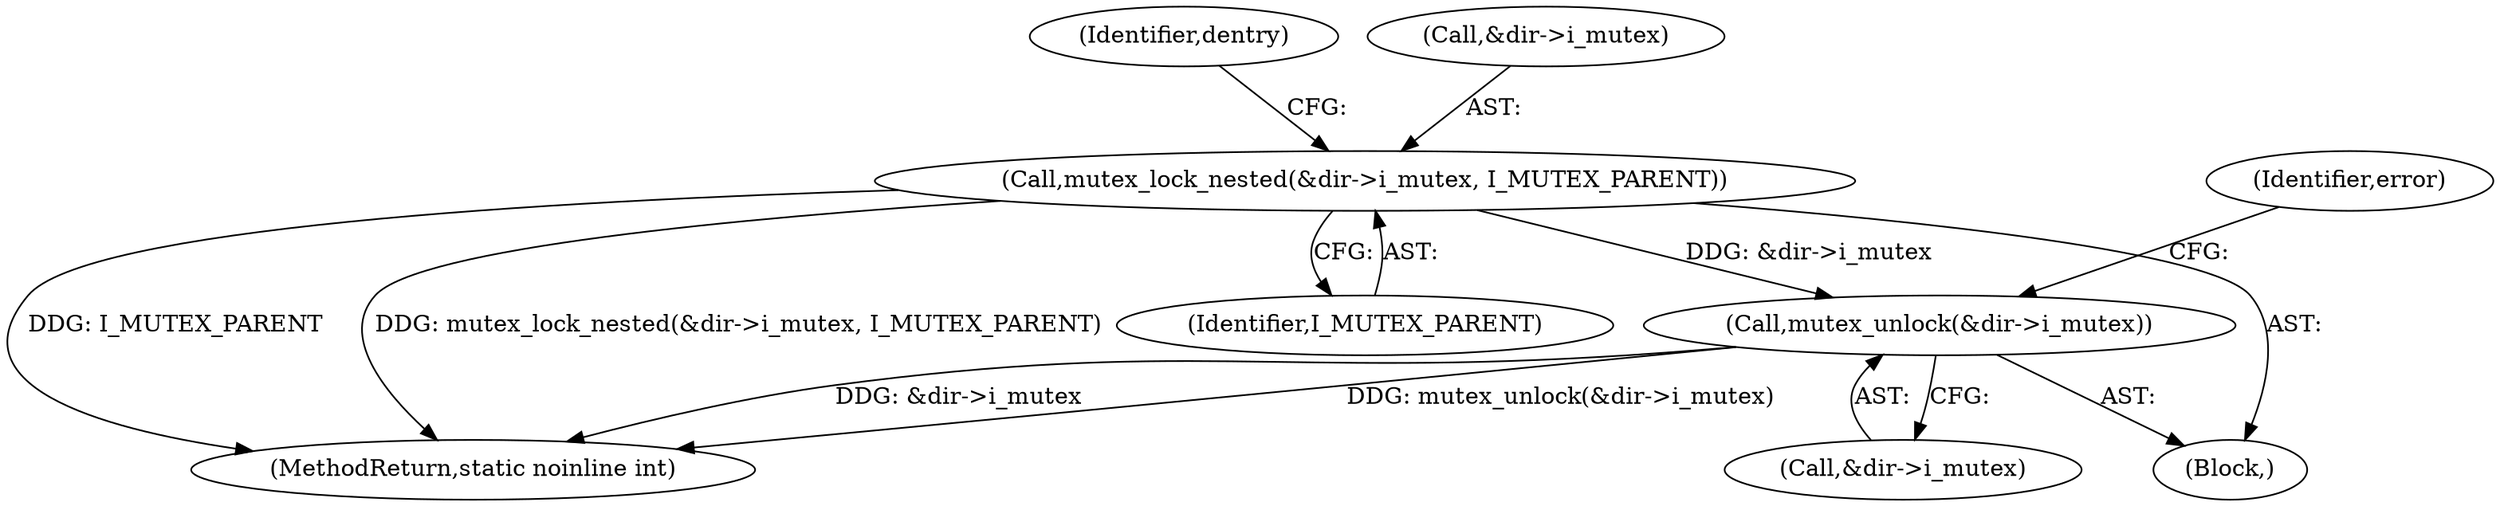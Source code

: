 digraph "0_linux_9c52057c698fb96f8f07e7a4bcf4801a092bda89_1@API" {
"1000120" [label="(Call,mutex_lock_nested(&dir->i_mutex, I_MUTEX_PARENT))"];
"1000244" [label="(Call,mutex_unlock(&dir->i_mutex))"];
"1000120" [label="(Call,mutex_lock_nested(&dir->i_mutex, I_MUTEX_PARENT))"];
"1000109" [label="(Block,)"];
"1000127" [label="(Identifier,dentry)"];
"1000245" [label="(Call,&dir->i_mutex)"];
"1000250" [label="(Identifier,error)"];
"1000121" [label="(Call,&dir->i_mutex)"];
"1000244" [label="(Call,mutex_unlock(&dir->i_mutex))"];
"1000251" [label="(MethodReturn,static noinline int)"];
"1000125" [label="(Identifier,I_MUTEX_PARENT)"];
"1000120" -> "1000109"  [label="AST: "];
"1000120" -> "1000125"  [label="CFG: "];
"1000121" -> "1000120"  [label="AST: "];
"1000125" -> "1000120"  [label="AST: "];
"1000127" -> "1000120"  [label="CFG: "];
"1000120" -> "1000251"  [label="DDG: I_MUTEX_PARENT"];
"1000120" -> "1000251"  [label="DDG: mutex_lock_nested(&dir->i_mutex, I_MUTEX_PARENT)"];
"1000120" -> "1000244"  [label="DDG: &dir->i_mutex"];
"1000244" -> "1000109"  [label="AST: "];
"1000244" -> "1000245"  [label="CFG: "];
"1000245" -> "1000244"  [label="AST: "];
"1000250" -> "1000244"  [label="CFG: "];
"1000244" -> "1000251"  [label="DDG: mutex_unlock(&dir->i_mutex)"];
"1000244" -> "1000251"  [label="DDG: &dir->i_mutex"];
}
